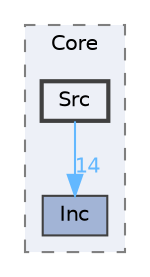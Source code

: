 digraph "ECEN2370FinalProject/Core/Src"
{
 // LATEX_PDF_SIZE
  bgcolor="transparent";
  edge [fontname=Helvetica,fontsize=10,labelfontname=Helvetica,labelfontsize=10];
  node [fontname=Helvetica,fontsize=10,shape=box,height=0.2,width=0.4];
  compound=true
  subgraph clusterdir_5295a699150d784734f3a058f544f31e {
    graph [ bgcolor="#edf0f7", pencolor="grey50", label="Core", fontname=Helvetica,fontsize=10 style="filled,dashed", URL="dir_5295a699150d784734f3a058f544f31e.html",tooltip=""]
  dir_eef2ac61cb8e858c2aee6b4d5f70c51b [label="Inc", fillcolor="#a2b4d6", color="grey25", style="filled", URL="dir_eef2ac61cb8e858c2aee6b4d5f70c51b.html",tooltip=""];
  dir_c8cad1be2d9751a25bbb3122ff1c7784 [label="Src", fillcolor="#edf0f7", color="grey25", style="filled,bold", URL="dir_c8cad1be2d9751a25bbb3122ff1c7784.html",tooltip=""];
  }
  dir_c8cad1be2d9751a25bbb3122ff1c7784->dir_eef2ac61cb8e858c2aee6b4d5f70c51b [headlabel="14", labeldistance=1.5 headhref="dir_000003_000002.html" href="dir_000003_000002.html" color="steelblue1" fontcolor="steelblue1"];
}
